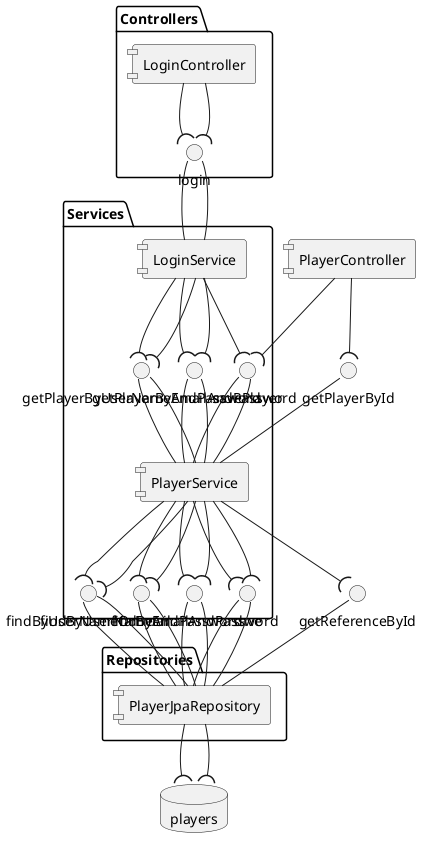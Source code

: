 @startuml
skinparam componentStyle uml1
skinparam linetype polyline
top to bottom direction

database "players"

package "Controllers" {
[LoginController] --(login
}
package "Services" {
[LoginService] --(getPlayerByUserNameAndPassword
[LoginService] --(getPlayerByEmailAndPassword
[LoginService] --(savePlayer

[PlayerService] --(findByUserNameOrEmail
[PlayerService] --(findByUserNameAndPassword
[PlayerService] --(findByEmailAndPassword
[PlayerService] --(save

login -- [LoginService]
getPlayerByUserNameAndPassword -- [PlayerService]
getPlayerByEmailAndPassword -- [PlayerService]
savePlayer -- [PlayerService]
}

package "Repositories" {
[PlayerJpaRepository] --("players"
save -- [PlayerJpaRepository]
findByUserNameOrEmail -- [PlayerJpaRepository]
findByUserNameAndPassword -- [PlayerJpaRepository]
findByEmailAndPassword -- [PlayerJpaRepository]
}
[PlayerController] --(getPlayerById
[PlayerController] --(savePlayer
[LoginController]  --(login

[LoginService] --(getPlayerByUserNameAndPassword
[LoginService] --(getPlayerByEmailAndPassword
login -- [LoginService]
[PlayerService] --(getReferenceById
[PlayerService] --(save
[PlayerService] --(findByUserNameOrEmail
[PlayerService] --(findByUserNameAndPassword
[PlayerService] --(findByEmailAndPassword

getPlayerById -- [PlayerService]
savePlayer -- [PlayerService]
getPlayerByUserNameAndPassword -- [PlayerService]
getPlayerByEmailAndPassword -- [PlayerService]


[PlayerJpaRepository] --("players"
getReferenceById -- [PlayerJpaRepository]
save -- [PlayerJpaRepository]
findByUserNameOrEmail -- [PlayerJpaRepository]
findByUserNameAndPassword -- [PlayerJpaRepository]
findByEmailAndPassword -- [PlayerJpaRepository]


@enduml